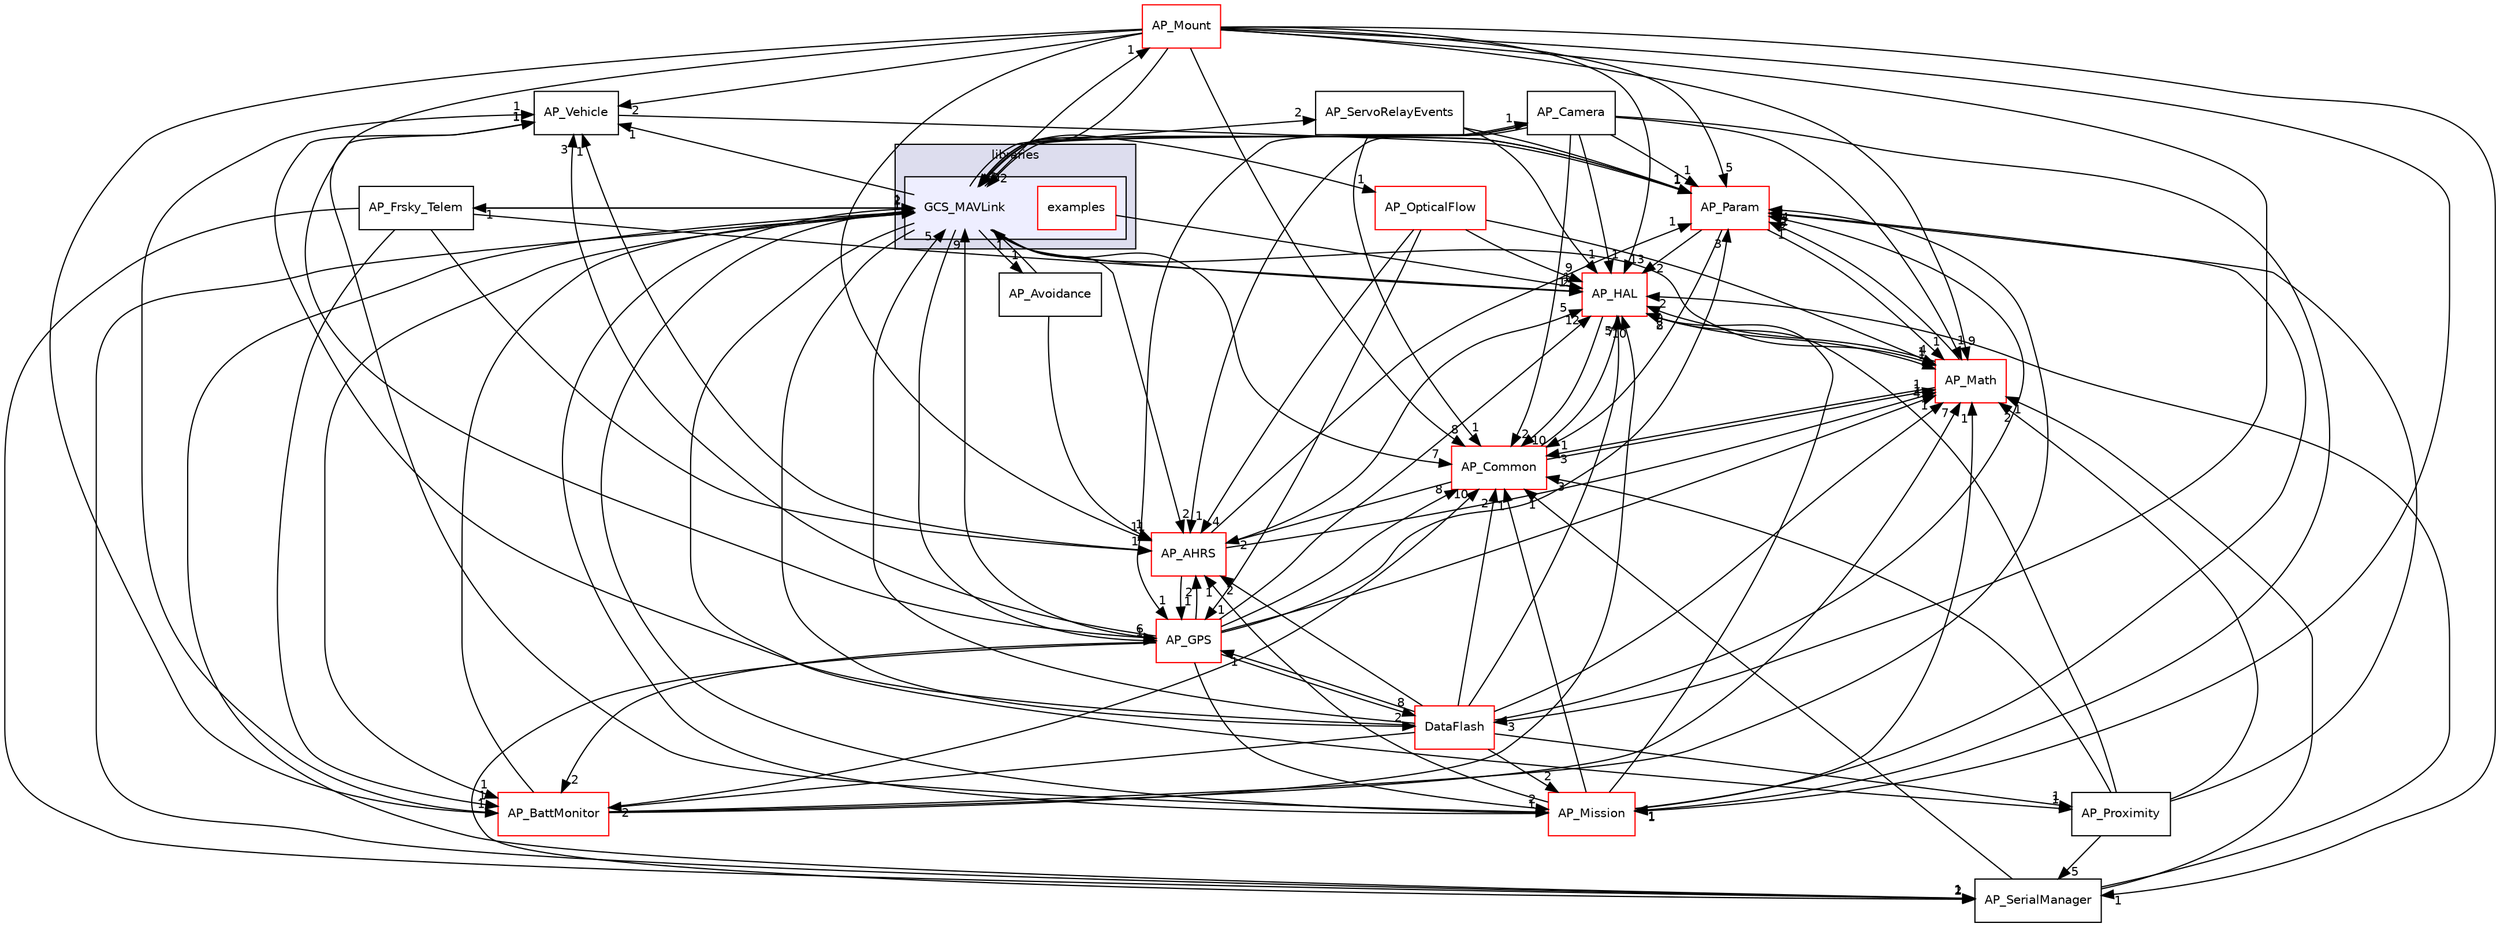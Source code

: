 digraph "libraries/GCS_MAVLink" {
  compound=true
  node [ fontsize="10", fontname="Helvetica"];
  edge [ labelfontsize="10", labelfontname="Helvetica"];
  subgraph clusterdir_bc0718b08fb2015b8e59c47b2805f60c {
    graph [ bgcolor="#ddddee", pencolor="black", label="libraries" fontname="Helvetica", fontsize="10", URL="dir_bc0718b08fb2015b8e59c47b2805f60c.html"]
  subgraph clusterdir_be870cb78c6e1bc08f9e4388e1828b4d {
    graph [ bgcolor="#eeeeff", pencolor="black", label="" URL="dir_be870cb78c6e1bc08f9e4388e1828b4d.html"];
    dir_be870cb78c6e1bc08f9e4388e1828b4d [shape=plaintext label="GCS_MAVLink"];
    dir_e20472180639cb4bcb7c736553d28d93 [shape=box label="examples" color="red" fillcolor="white" style="filled" URL="dir_e20472180639cb4bcb7c736553d28d93.html"];
  }
  }
  dir_605736780307584fc5a1e6c30e237454 [shape=box label="AP_Vehicle" URL="dir_605736780307584fc5a1e6c30e237454.html"];
  dir_6c4ef2a31b08355adc4e8d4f9fa3c625 [shape=box label="AP_OpticalFlow" fillcolor="white" style="filled" color="red" URL="dir_6c4ef2a31b08355adc4e8d4f9fa3c625.html"];
  dir_85ad937bf7c11de5c2907a482c9c56bd [shape=box label="AP_AHRS" fillcolor="white" style="filled" color="red" URL="dir_85ad937bf7c11de5c2907a482c9c56bd.html"];
  dir_1cbc10423b2512b31103883361e0123b [shape=box label="AP_HAL" fillcolor="white" style="filled" color="red" URL="dir_1cbc10423b2512b31103883361e0123b.html"];
  dir_2386b438a61756989efc5e33f8629c17 [shape=box label="AP_Avoidance" URL="dir_2386b438a61756989efc5e33f8629c17.html"];
  dir_200d929b8d5577e7f19dc05ce443c612 [shape=box label="AP_Param" fillcolor="white" style="filled" color="red" URL="dir_200d929b8d5577e7f19dc05ce443c612.html"];
  dir_6094d1505bd35c5350b5dace379b2456 [shape=box label="AP_SerialManager" URL="dir_6094d1505bd35c5350b5dace379b2456.html"];
  dir_dc27bcd5d3e114c391ea7ea0e777b78e [shape=box label="AP_GPS" fillcolor="white" style="filled" color="red" URL="dir_dc27bcd5d3e114c391ea7ea0e777b78e.html"];
  dir_30e16af690a508fd74f98a64fb019e99 [shape=box label="AP_Proximity" URL="dir_30e16af690a508fd74f98a64fb019e99.html"];
  dir_c223cdf21f808eadb8856d1944bb9374 [shape=box label="AP_Frsky_Telem" URL="dir_c223cdf21f808eadb8856d1944bb9374.html"];
  dir_b76129510ac982b4d1d339675e39410f [shape=box label="AP_Camera" URL="dir_b76129510ac982b4d1d339675e39410f.html"];
  dir_93fb9127672489656ce87df72f6e986d [shape=box label="AP_Math" fillcolor="white" style="filled" color="red" URL="dir_93fb9127672489656ce87df72f6e986d.html"];
  dir_210b3cddc805c7c91973d20121d570cf [shape=box label="AP_BattMonitor" fillcolor="white" style="filled" color="red" URL="dir_210b3cddc805c7c91973d20121d570cf.html"];
  dir_0ccf7e6bb2e4ce3b4c6837831d0ca920 [shape=box label="AP_Mount" fillcolor="white" style="filled" color="red" URL="dir_0ccf7e6bb2e4ce3b4c6837831d0ca920.html"];
  dir_bfc4f6355a84f3a81cfb73a2ea9a9d7e [shape=box label="AP_ServoRelayEvents" URL="dir_bfc4f6355a84f3a81cfb73a2ea9a9d7e.html"];
  dir_df3f4256615fd4197927a84a019a8bd8 [shape=box label="AP_Common" fillcolor="white" style="filled" color="red" URL="dir_df3f4256615fd4197927a84a019a8bd8.html"];
  dir_8d948ab9565677f64d3685937d41488b [shape=box label="DataFlash" fillcolor="white" style="filled" color="red" URL="dir_8d948ab9565677f64d3685937d41488b.html"];
  dir_ba666ef17abd61415700e81def64829e [shape=box label="AP_Mission" fillcolor="white" style="filled" color="red" URL="dir_ba666ef17abd61415700e81def64829e.html"];
  dir_605736780307584fc5a1e6c30e237454->dir_200d929b8d5577e7f19dc05ce443c612 [headlabel="1", labeldistance=1.5 headhref="dir_000162_000136.html"];
  dir_85ad937bf7c11de5c2907a482c9c56bd->dir_605736780307584fc5a1e6c30e237454 [headlabel="1", labeldistance=1.5 headhref="dir_000015_000162.html"];
  dir_85ad937bf7c11de5c2907a482c9c56bd->dir_1cbc10423b2512b31103883361e0123b [headlabel="5", labeldistance=1.5 headhref="dir_000015_000057.html"];
  dir_85ad937bf7c11de5c2907a482c9c56bd->dir_200d929b8d5577e7f19dc05ce443c612 [headlabel="1", labeldistance=1.5 headhref="dir_000015_000136.html"];
  dir_85ad937bf7c11de5c2907a482c9c56bd->dir_dc27bcd5d3e114c391ea7ea0e777b78e [headlabel="1", labeldistance=1.5 headhref="dir_000015_000051.html"];
  dir_85ad937bf7c11de5c2907a482c9c56bd->dir_93fb9127672489656ce87df72f6e986d [headlabel="1", labeldistance=1.5 headhref="dir_000015_000098.html"];
  dir_6c4ef2a31b08355adc4e8d4f9fa3c625->dir_85ad937bf7c11de5c2907a482c9c56bd [headlabel="4", labeldistance=1.5 headhref="dir_000074_000015.html"];
  dir_6c4ef2a31b08355adc4e8d4f9fa3c625->dir_1cbc10423b2512b31103883361e0123b [headlabel="9", labeldistance=1.5 headhref="dir_000074_000057.html"];
  dir_6c4ef2a31b08355adc4e8d4f9fa3c625->dir_dc27bcd5d3e114c391ea7ea0e777b78e [headlabel="1", labeldistance=1.5 headhref="dir_000074_000051.html"];
  dir_6c4ef2a31b08355adc4e8d4f9fa3c625->dir_93fb9127672489656ce87df72f6e986d [headlabel="4", labeldistance=1.5 headhref="dir_000074_000098.html"];
  dir_be870cb78c6e1bc08f9e4388e1828b4d->dir_605736780307584fc5a1e6c30e237454 [headlabel="1", labeldistance=1.5 headhref="dir_000179_000162.html"];
  dir_be870cb78c6e1bc08f9e4388e1828b4d->dir_6c4ef2a31b08355adc4e8d4f9fa3c625 [headlabel="1", labeldistance=1.5 headhref="dir_000179_000074.html"];
  dir_be870cb78c6e1bc08f9e4388e1828b4d->dir_85ad937bf7c11de5c2907a482c9c56bd [headlabel="2", labeldistance=1.5 headhref="dir_000179_000015.html"];
  dir_be870cb78c6e1bc08f9e4388e1828b4d->dir_1cbc10423b2512b31103883361e0123b [headlabel="13", labeldistance=1.5 headhref="dir_000179_000057.html"];
  dir_be870cb78c6e1bc08f9e4388e1828b4d->dir_2386b438a61756989efc5e33f8629c17 [headlabel="1", labeldistance=1.5 headhref="dir_000179_000022.html"];
  dir_be870cb78c6e1bc08f9e4388e1828b4d->dir_200d929b8d5577e7f19dc05ce443c612 [headlabel="1", labeldistance=1.5 headhref="dir_000179_000136.html"];
  dir_be870cb78c6e1bc08f9e4388e1828b4d->dir_6094d1505bd35c5350b5dace379b2456 [headlabel="1", labeldistance=1.5 headhref="dir_000179_000152.html"];
  dir_be870cb78c6e1bc08f9e4388e1828b4d->dir_dc27bcd5d3e114c391ea7ea0e777b78e [headlabel="1", labeldistance=1.5 headhref="dir_000179_000051.html"];
  dir_be870cb78c6e1bc08f9e4388e1828b4d->dir_30e16af690a508fd74f98a64fb019e99 [headlabel="1", labeldistance=1.5 headhref="dir_000179_000138.html"];
  dir_be870cb78c6e1bc08f9e4388e1828b4d->dir_c223cdf21f808eadb8856d1944bb9374 [headlabel="1", labeldistance=1.5 headhref="dir_000179_000050.html"];
  dir_be870cb78c6e1bc08f9e4388e1828b4d->dir_b76129510ac982b4d1d339675e39410f [headlabel="1", labeldistance=1.5 headhref="dir_000179_000035.html"];
  dir_be870cb78c6e1bc08f9e4388e1828b4d->dir_93fb9127672489656ce87df72f6e986d [headlabel="1", labeldistance=1.5 headhref="dir_000179_000098.html"];
  dir_be870cb78c6e1bc08f9e4388e1828b4d->dir_210b3cddc805c7c91973d20121d570cf [headlabel="1", labeldistance=1.5 headhref="dir_000179_000026.html"];
  dir_be870cb78c6e1bc08f9e4388e1828b4d->dir_0ccf7e6bb2e4ce3b4c6837831d0ca920 [headlabel="1", labeldistance=1.5 headhref="dir_000179_000118.html"];
  dir_be870cb78c6e1bc08f9e4388e1828b4d->dir_bfc4f6355a84f3a81cfb73a2ea9a9d7e [headlabel="2", labeldistance=1.5 headhref="dir_000179_000153.html"];
  dir_be870cb78c6e1bc08f9e4388e1828b4d->dir_df3f4256615fd4197927a84a019a8bd8 [headlabel="7", labeldistance=1.5 headhref="dir_000179_000036.html"];
  dir_be870cb78c6e1bc08f9e4388e1828b4d->dir_8d948ab9565677f64d3685937d41488b [headlabel="2", labeldistance=1.5 headhref="dir_000179_000166.html"];
  dir_be870cb78c6e1bc08f9e4388e1828b4d->dir_ba666ef17abd61415700e81def64829e [headlabel="1", labeldistance=1.5 headhref="dir_000179_000108.html"];
  dir_1cbc10423b2512b31103883361e0123b->dir_93fb9127672489656ce87df72f6e986d [headlabel="1", labeldistance=1.5 headhref="dir_000057_000098.html"];
  dir_1cbc10423b2512b31103883361e0123b->dir_df3f4256615fd4197927a84a019a8bd8 [headlabel="10", labeldistance=1.5 headhref="dir_000057_000036.html"];
  dir_2386b438a61756989efc5e33f8629c17->dir_85ad937bf7c11de5c2907a482c9c56bd [headlabel="1", labeldistance=1.5 headhref="dir_000022_000015.html"];
  dir_2386b438a61756989efc5e33f8629c17->dir_be870cb78c6e1bc08f9e4388e1828b4d [headlabel="1", labeldistance=1.5 headhref="dir_000022_000179.html"];
  dir_200d929b8d5577e7f19dc05ce443c612->dir_be870cb78c6e1bc08f9e4388e1828b4d [headlabel="1", labeldistance=1.5 headhref="dir_000136_000179.html"];
  dir_200d929b8d5577e7f19dc05ce443c612->dir_1cbc10423b2512b31103883361e0123b [headlabel="2", labeldistance=1.5 headhref="dir_000136_000057.html"];
  dir_200d929b8d5577e7f19dc05ce443c612->dir_93fb9127672489656ce87df72f6e986d [headlabel="1", labeldistance=1.5 headhref="dir_000136_000098.html"];
  dir_200d929b8d5577e7f19dc05ce443c612->dir_df3f4256615fd4197927a84a019a8bd8 [headlabel="1", labeldistance=1.5 headhref="dir_000136_000036.html"];
  dir_6094d1505bd35c5350b5dace379b2456->dir_be870cb78c6e1bc08f9e4388e1828b4d [headlabel="1", labeldistance=1.5 headhref="dir_000152_000179.html"];
  dir_6094d1505bd35c5350b5dace379b2456->dir_1cbc10423b2512b31103883361e0123b [headlabel="2", labeldistance=1.5 headhref="dir_000152_000057.html"];
  dir_6094d1505bd35c5350b5dace379b2456->dir_93fb9127672489656ce87df72f6e986d [headlabel="1", labeldistance=1.5 headhref="dir_000152_000098.html"];
  dir_6094d1505bd35c5350b5dace379b2456->dir_df3f4256615fd4197927a84a019a8bd8 [headlabel="1", labeldistance=1.5 headhref="dir_000152_000036.html"];
  dir_dc27bcd5d3e114c391ea7ea0e777b78e->dir_605736780307584fc5a1e6c30e237454 [headlabel="3", labeldistance=1.5 headhref="dir_000051_000162.html"];
  dir_dc27bcd5d3e114c391ea7ea0e777b78e->dir_85ad937bf7c11de5c2907a482c9c56bd [headlabel="2", labeldistance=1.5 headhref="dir_000051_000015.html"];
  dir_dc27bcd5d3e114c391ea7ea0e777b78e->dir_be870cb78c6e1bc08f9e4388e1828b4d [headlabel="9", labeldistance=1.5 headhref="dir_000051_000179.html"];
  dir_dc27bcd5d3e114c391ea7ea0e777b78e->dir_1cbc10423b2512b31103883361e0123b [headlabel="12", labeldistance=1.5 headhref="dir_000051_000057.html"];
  dir_dc27bcd5d3e114c391ea7ea0e777b78e->dir_200d929b8d5577e7f19dc05ce443c612 [headlabel="3", labeldistance=1.5 headhref="dir_000051_000136.html"];
  dir_dc27bcd5d3e114c391ea7ea0e777b78e->dir_6094d1505bd35c5350b5dace379b2456 [headlabel="2", labeldistance=1.5 headhref="dir_000051_000152.html"];
  dir_dc27bcd5d3e114c391ea7ea0e777b78e->dir_93fb9127672489656ce87df72f6e986d [headlabel="4", labeldistance=1.5 headhref="dir_000051_000098.html"];
  dir_dc27bcd5d3e114c391ea7ea0e777b78e->dir_210b3cddc805c7c91973d20121d570cf [headlabel="2", labeldistance=1.5 headhref="dir_000051_000026.html"];
  dir_dc27bcd5d3e114c391ea7ea0e777b78e->dir_df3f4256615fd4197927a84a019a8bd8 [headlabel="8", labeldistance=1.5 headhref="dir_000051_000036.html"];
  dir_dc27bcd5d3e114c391ea7ea0e777b78e->dir_8d948ab9565677f64d3685937d41488b [headlabel="8", labeldistance=1.5 headhref="dir_000051_000166.html"];
  dir_dc27bcd5d3e114c391ea7ea0e777b78e->dir_ba666ef17abd61415700e81def64829e [headlabel="2", labeldistance=1.5 headhref="dir_000051_000108.html"];
  dir_30e16af690a508fd74f98a64fb019e99->dir_1cbc10423b2512b31103883361e0123b [headlabel="8", labeldistance=1.5 headhref="dir_000138_000057.html"];
  dir_30e16af690a508fd74f98a64fb019e99->dir_200d929b8d5577e7f19dc05ce443c612 [headlabel="2", labeldistance=1.5 headhref="dir_000138_000136.html"];
  dir_30e16af690a508fd74f98a64fb019e99->dir_6094d1505bd35c5350b5dace379b2456 [headlabel="5", labeldistance=1.5 headhref="dir_000138_000152.html"];
  dir_30e16af690a508fd74f98a64fb019e99->dir_93fb9127672489656ce87df72f6e986d [headlabel="2", labeldistance=1.5 headhref="dir_000138_000098.html"];
  dir_30e16af690a508fd74f98a64fb019e99->dir_df3f4256615fd4197927a84a019a8bd8 [headlabel="3", labeldistance=1.5 headhref="dir_000138_000036.html"];
  dir_c223cdf21f808eadb8856d1944bb9374->dir_85ad937bf7c11de5c2907a482c9c56bd [headlabel="1", labeldistance=1.5 headhref="dir_000050_000015.html"];
  dir_c223cdf21f808eadb8856d1944bb9374->dir_be870cb78c6e1bc08f9e4388e1828b4d [headlabel="1", labeldistance=1.5 headhref="dir_000050_000179.html"];
  dir_c223cdf21f808eadb8856d1944bb9374->dir_1cbc10423b2512b31103883361e0123b [headlabel="2", labeldistance=1.5 headhref="dir_000050_000057.html"];
  dir_c223cdf21f808eadb8856d1944bb9374->dir_6094d1505bd35c5350b5dace379b2456 [headlabel="1", labeldistance=1.5 headhref="dir_000050_000152.html"];
  dir_c223cdf21f808eadb8856d1944bb9374->dir_210b3cddc805c7c91973d20121d570cf [headlabel="1", labeldistance=1.5 headhref="dir_000050_000026.html"];
  dir_b76129510ac982b4d1d339675e39410f->dir_85ad937bf7c11de5c2907a482c9c56bd [headlabel="1", labeldistance=1.5 headhref="dir_000035_000015.html"];
  dir_b76129510ac982b4d1d339675e39410f->dir_be870cb78c6e1bc08f9e4388e1828b4d [headlabel="2", labeldistance=1.5 headhref="dir_000035_000179.html"];
  dir_b76129510ac982b4d1d339675e39410f->dir_1cbc10423b2512b31103883361e0123b [headlabel="1", labeldistance=1.5 headhref="dir_000035_000057.html"];
  dir_b76129510ac982b4d1d339675e39410f->dir_200d929b8d5577e7f19dc05ce443c612 [headlabel="1", labeldistance=1.5 headhref="dir_000035_000136.html"];
  dir_b76129510ac982b4d1d339675e39410f->dir_dc27bcd5d3e114c391ea7ea0e777b78e [headlabel="1", labeldistance=1.5 headhref="dir_000035_000051.html"];
  dir_b76129510ac982b4d1d339675e39410f->dir_93fb9127672489656ce87df72f6e986d [headlabel="1", labeldistance=1.5 headhref="dir_000035_000098.html"];
  dir_b76129510ac982b4d1d339675e39410f->dir_df3f4256615fd4197927a84a019a8bd8 [headlabel="2", labeldistance=1.5 headhref="dir_000035_000036.html"];
  dir_b76129510ac982b4d1d339675e39410f->dir_ba666ef17abd61415700e81def64829e [headlabel="1", labeldistance=1.5 headhref="dir_000035_000108.html"];
  dir_93fb9127672489656ce87df72f6e986d->dir_1cbc10423b2512b31103883361e0123b [headlabel="9", labeldistance=1.5 headhref="dir_000098_000057.html"];
  dir_93fb9127672489656ce87df72f6e986d->dir_200d929b8d5577e7f19dc05ce443c612 [headlabel="1", labeldistance=1.5 headhref="dir_000098_000136.html"];
  dir_93fb9127672489656ce87df72f6e986d->dir_df3f4256615fd4197927a84a019a8bd8 [headlabel="3", labeldistance=1.5 headhref="dir_000098_000036.html"];
  dir_210b3cddc805c7c91973d20121d570cf->dir_605736780307584fc5a1e6c30e237454 [headlabel="1", labeldistance=1.5 headhref="dir_000026_000162.html"];
  dir_210b3cddc805c7c91973d20121d570cf->dir_be870cb78c6e1bc08f9e4388e1828b4d [headlabel="1", labeldistance=1.5 headhref="dir_000026_000179.html"];
  dir_210b3cddc805c7c91973d20121d570cf->dir_1cbc10423b2512b31103883361e0123b [headlabel="10", labeldistance=1.5 headhref="dir_000026_000057.html"];
  dir_210b3cddc805c7c91973d20121d570cf->dir_200d929b8d5577e7f19dc05ce443c612 [headlabel="4", labeldistance=1.5 headhref="dir_000026_000136.html"];
  dir_210b3cddc805c7c91973d20121d570cf->dir_93fb9127672489656ce87df72f6e986d [headlabel="7", labeldistance=1.5 headhref="dir_000026_000098.html"];
  dir_210b3cddc805c7c91973d20121d570cf->dir_df3f4256615fd4197927a84a019a8bd8 [headlabel="10", labeldistance=1.5 headhref="dir_000026_000036.html"];
  dir_0ccf7e6bb2e4ce3b4c6837831d0ca920->dir_605736780307584fc5a1e6c30e237454 [headlabel="2", labeldistance=1.5 headhref="dir_000118_000162.html"];
  dir_0ccf7e6bb2e4ce3b4c6837831d0ca920->dir_85ad937bf7c11de5c2907a482c9c56bd [headlabel="11", labeldistance=1.5 headhref="dir_000118_000015.html"];
  dir_0ccf7e6bb2e4ce3b4c6837831d0ca920->dir_be870cb78c6e1bc08f9e4388e1828b4d [headlabel="9", labeldistance=1.5 headhref="dir_000118_000179.html"];
  dir_0ccf7e6bb2e4ce3b4c6837831d0ca920->dir_1cbc10423b2512b31103883361e0123b [headlabel="13", labeldistance=1.5 headhref="dir_000118_000057.html"];
  dir_0ccf7e6bb2e4ce3b4c6837831d0ca920->dir_200d929b8d5577e7f19dc05ce443c612 [headlabel="5", labeldistance=1.5 headhref="dir_000118_000136.html"];
  dir_0ccf7e6bb2e4ce3b4c6837831d0ca920->dir_6094d1505bd35c5350b5dace379b2456 [headlabel="1", labeldistance=1.5 headhref="dir_000118_000152.html"];
  dir_0ccf7e6bb2e4ce3b4c6837831d0ca920->dir_dc27bcd5d3e114c391ea7ea0e777b78e [headlabel="6", labeldistance=1.5 headhref="dir_000118_000051.html"];
  dir_0ccf7e6bb2e4ce3b4c6837831d0ca920->dir_93fb9127672489656ce87df72f6e986d [headlabel="9", labeldistance=1.5 headhref="dir_000118_000098.html"];
  dir_0ccf7e6bb2e4ce3b4c6837831d0ca920->dir_210b3cddc805c7c91973d20121d570cf [headlabel="1", labeldistance=1.5 headhref="dir_000118_000026.html"];
  dir_0ccf7e6bb2e4ce3b4c6837831d0ca920->dir_df3f4256615fd4197927a84a019a8bd8 [headlabel="8", labeldistance=1.5 headhref="dir_000118_000036.html"];
  dir_0ccf7e6bb2e4ce3b4c6837831d0ca920->dir_8d948ab9565677f64d3685937d41488b [headlabel="3", labeldistance=1.5 headhref="dir_000118_000166.html"];
  dir_0ccf7e6bb2e4ce3b4c6837831d0ca920->dir_ba666ef17abd61415700e81def64829e [headlabel="1", labeldistance=1.5 headhref="dir_000118_000108.html"];
  dir_e20472180639cb4bcb7c736553d28d93->dir_1cbc10423b2512b31103883361e0123b [headlabel="1", labeldistance=1.5 headhref="dir_000180_000057.html"];
  dir_df3f4256615fd4197927a84a019a8bd8->dir_85ad937bf7c11de5c2907a482c9c56bd [headlabel="2", labeldistance=1.5 headhref="dir_000036_000015.html"];
  dir_df3f4256615fd4197927a84a019a8bd8->dir_1cbc10423b2512b31103883361e0123b [headlabel="5", labeldistance=1.5 headhref="dir_000036_000057.html"];
  dir_df3f4256615fd4197927a84a019a8bd8->dir_93fb9127672489656ce87df72f6e986d [headlabel="1", labeldistance=1.5 headhref="dir_000036_000098.html"];
  dir_bfc4f6355a84f3a81cfb73a2ea9a9d7e->dir_1cbc10423b2512b31103883361e0123b [headlabel="1", labeldistance=1.5 headhref="dir_000153_000057.html"];
  dir_bfc4f6355a84f3a81cfb73a2ea9a9d7e->dir_200d929b8d5577e7f19dc05ce443c612 [headlabel="1", labeldistance=1.5 headhref="dir_000153_000136.html"];
  dir_bfc4f6355a84f3a81cfb73a2ea9a9d7e->dir_df3f4256615fd4197927a84a019a8bd8 [headlabel="1", labeldistance=1.5 headhref="dir_000153_000036.html"];
  dir_8d948ab9565677f64d3685937d41488b->dir_605736780307584fc5a1e6c30e237454 [headlabel="1", labeldistance=1.5 headhref="dir_000166_000162.html"];
  dir_8d948ab9565677f64d3685937d41488b->dir_85ad937bf7c11de5c2907a482c9c56bd [headlabel="2", labeldistance=1.5 headhref="dir_000166_000015.html"];
  dir_8d948ab9565677f64d3685937d41488b->dir_be870cb78c6e1bc08f9e4388e1828b4d [headlabel="5", labeldistance=1.5 headhref="dir_000166_000179.html"];
  dir_8d948ab9565677f64d3685937d41488b->dir_1cbc10423b2512b31103883361e0123b [headlabel="7", labeldistance=1.5 headhref="dir_000166_000057.html"];
  dir_8d948ab9565677f64d3685937d41488b->dir_200d929b8d5577e7f19dc05ce443c612 [headlabel="2", labeldistance=1.5 headhref="dir_000166_000136.html"];
  dir_8d948ab9565677f64d3685937d41488b->dir_dc27bcd5d3e114c391ea7ea0e777b78e [headlabel="1", labeldistance=1.5 headhref="dir_000166_000051.html"];
  dir_8d948ab9565677f64d3685937d41488b->dir_30e16af690a508fd74f98a64fb019e99 [headlabel="1", labeldistance=1.5 headhref="dir_000166_000138.html"];
  dir_8d948ab9565677f64d3685937d41488b->dir_93fb9127672489656ce87df72f6e986d [headlabel="1", labeldistance=1.5 headhref="dir_000166_000098.html"];
  dir_8d948ab9565677f64d3685937d41488b->dir_210b3cddc805c7c91973d20121d570cf [headlabel="2", labeldistance=1.5 headhref="dir_000166_000026.html"];
  dir_8d948ab9565677f64d3685937d41488b->dir_df3f4256615fd4197927a84a019a8bd8 [headlabel="2", labeldistance=1.5 headhref="dir_000166_000036.html"];
  dir_8d948ab9565677f64d3685937d41488b->dir_ba666ef17abd61415700e81def64829e [headlabel="2", labeldistance=1.5 headhref="dir_000166_000108.html"];
  dir_ba666ef17abd61415700e81def64829e->dir_605736780307584fc5a1e6c30e237454 [headlabel="1", labeldistance=1.5 headhref="dir_000108_000162.html"];
  dir_ba666ef17abd61415700e81def64829e->dir_85ad937bf7c11de5c2907a482c9c56bd [headlabel="1", labeldistance=1.5 headhref="dir_000108_000015.html"];
  dir_ba666ef17abd61415700e81def64829e->dir_be870cb78c6e1bc08f9e4388e1828b4d [headlabel="2", labeldistance=1.5 headhref="dir_000108_000179.html"];
  dir_ba666ef17abd61415700e81def64829e->dir_1cbc10423b2512b31103883361e0123b [headlabel="2", labeldistance=1.5 headhref="dir_000108_000057.html"];
  dir_ba666ef17abd61415700e81def64829e->dir_200d929b8d5577e7f19dc05ce443c612 [headlabel="1", labeldistance=1.5 headhref="dir_000108_000136.html"];
  dir_ba666ef17abd61415700e81def64829e->dir_93fb9127672489656ce87df72f6e986d [headlabel="1", labeldistance=1.5 headhref="dir_000108_000098.html"];
  dir_ba666ef17abd61415700e81def64829e->dir_df3f4256615fd4197927a84a019a8bd8 [headlabel="1", labeldistance=1.5 headhref="dir_000108_000036.html"];
}
